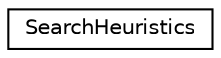 digraph "Graphical Class Hierarchy"
{
 // LATEX_PDF_SIZE
  edge [fontname="Helvetica",fontsize="10",labelfontname="Helvetica",labelfontsize="10"];
  node [fontname="Helvetica",fontsize="10",shape=record];
  rankdir="LR";
  Node0 [label="SearchHeuristics",height=0.2,width=0.4,color="black", fillcolor="white", style="filled",URL="$structoperations__research_1_1sat_1_1_search_heuristics.html",tooltip=" "];
}
